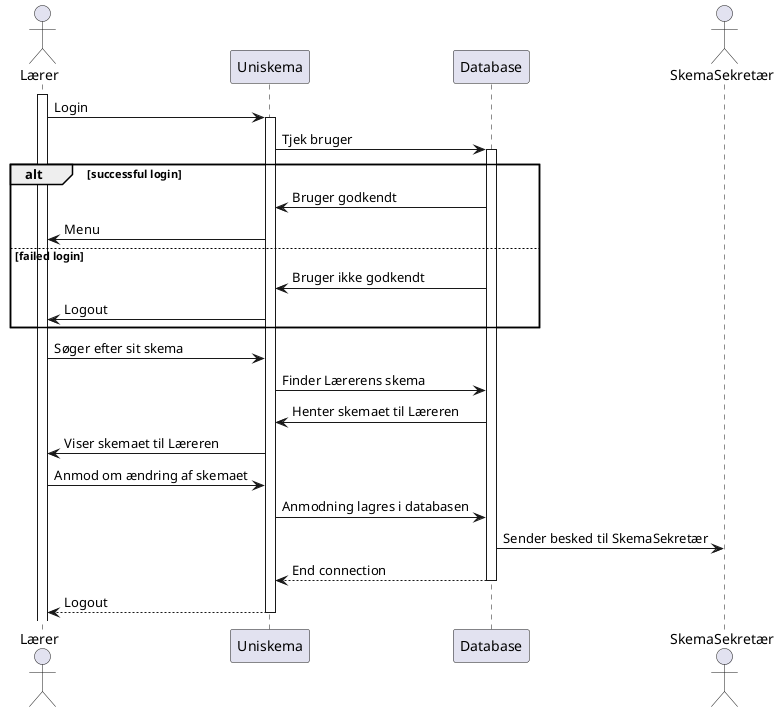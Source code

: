 @startuml
Actor Lærer
Activate Lærer
Lærer -> Uniskema: Login
Activate Uniskema
Uniskema -> Database: Tjek bruger
Activate Database
Actor SkemaSekretær
alt successful login
    Uniskema <- Database: Bruger godkendt
    Lærer <- Uniskema: Menu
else failed login
    Uniskema <- Database: Bruger ikke godkendt
    Lærer <- Uniskema: Logout
end
Lærer -> Uniskema: Søger efter sit skema
Uniskema -> Database: Finder Lærerens skema
Uniskema <- Database: Henter skemaet til Læreren
Lærer <- Uniskema: Viser skemaet til Læreren
Lærer -> Uniskema: Anmod om ændring af skemaet
Uniskema -> Database: Anmodning lagres i databasen
Database -> SkemaSekretær: Sender besked til SkemaSekretær
return End connection
return Logout
@enduml